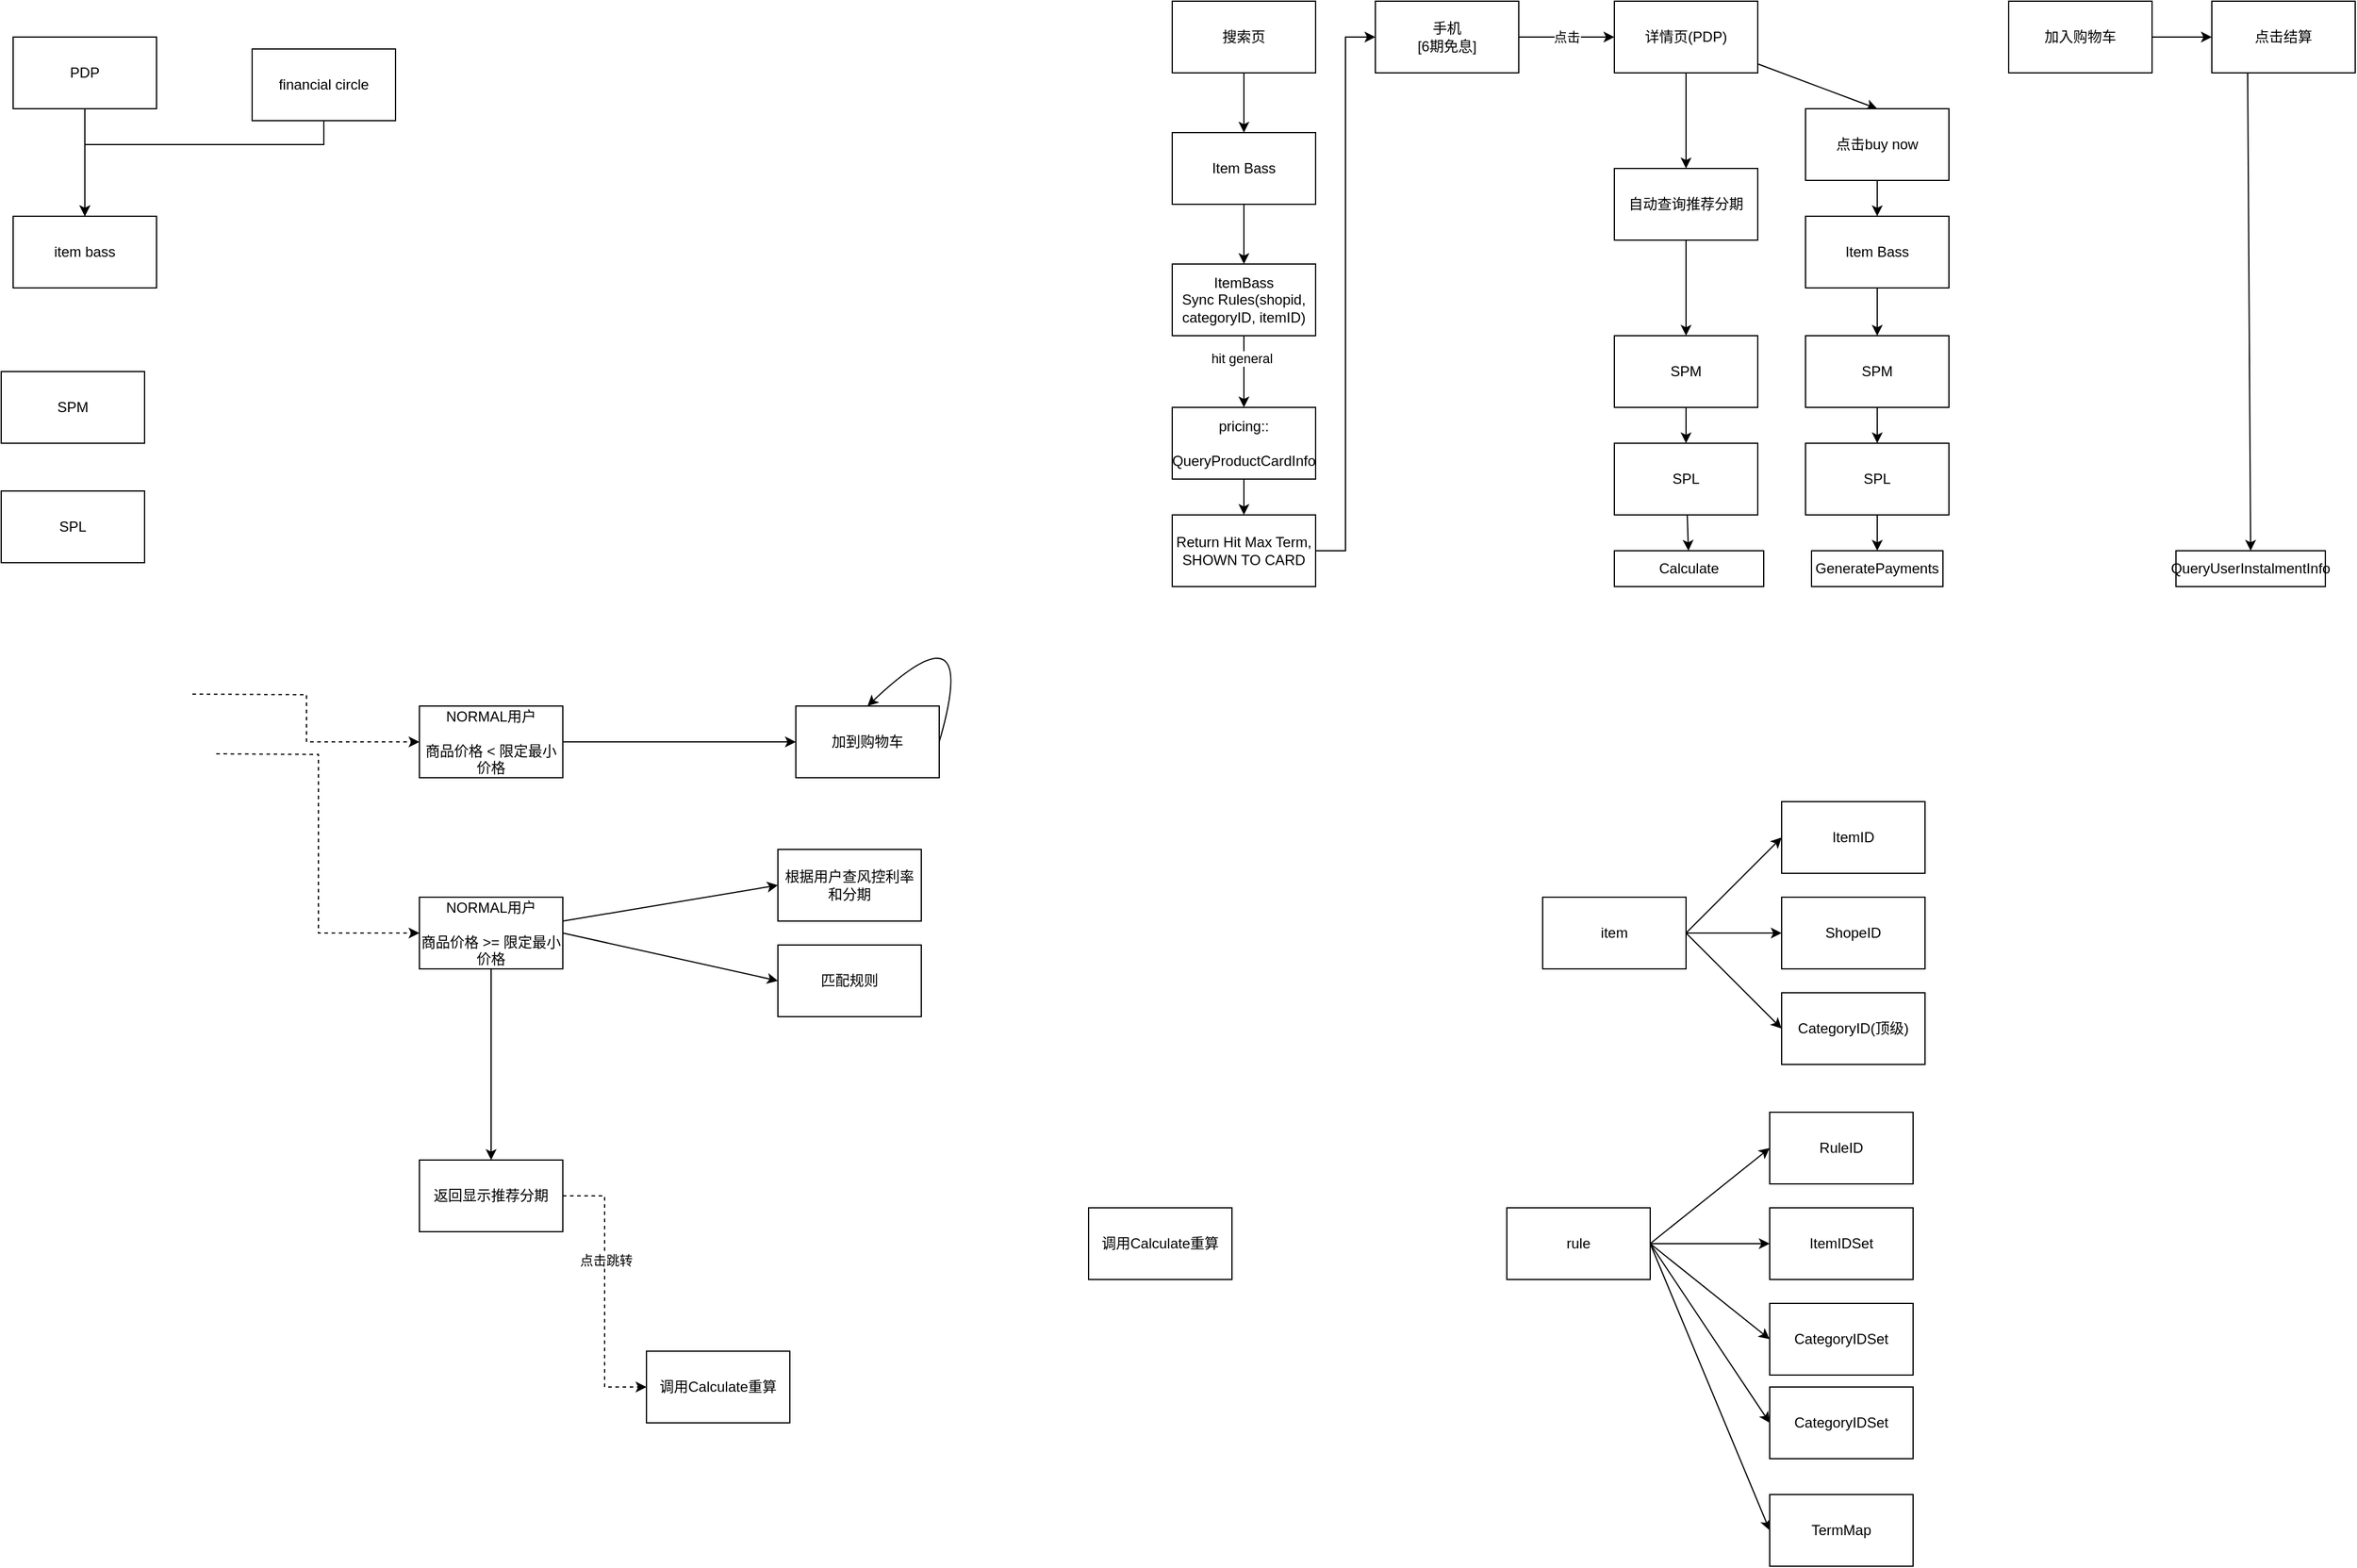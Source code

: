 <mxfile version="16.0.3" type="github">
  <diagram id="qffT36ghJf8w43PBpfuD" name="Page-1">
    <mxGraphModel dx="1985" dy="691" grid="1" gridSize="10" guides="1" tooltips="1" connect="1" arrows="1" fold="1" page="1" pageScale="1" pageWidth="850" pageHeight="1100" math="0" shadow="0">
      <root>
        <mxCell id="0" />
        <mxCell id="1" parent="0" />
        <mxCell id="V-UfMb08Sihv8kzXOCyC-6" style="edgeStyle=orthogonalEdgeStyle;rounded=0;orthogonalLoop=1;jettySize=auto;html=1;entryX=0.5;entryY=0;entryDx=0;entryDy=0;" edge="1" parent="1" source="V-UfMb08Sihv8kzXOCyC-1" target="V-UfMb08Sihv8kzXOCyC-2">
          <mxGeometry relative="1" as="geometry" />
        </mxCell>
        <mxCell id="V-UfMb08Sihv8kzXOCyC-1" value="PDP" style="rounded=0;whiteSpace=wrap;html=1;" vertex="1" parent="1">
          <mxGeometry x="-350" y="250" width="120" height="60" as="geometry" />
        </mxCell>
        <mxCell id="V-UfMb08Sihv8kzXOCyC-2" value="item bass" style="rounded=0;whiteSpace=wrap;html=1;" vertex="1" parent="1">
          <mxGeometry x="-350" y="400" width="120" height="60" as="geometry" />
        </mxCell>
        <mxCell id="V-UfMb08Sihv8kzXOCyC-3" value="SPM" style="rounded=0;whiteSpace=wrap;html=1;" vertex="1" parent="1">
          <mxGeometry x="-360" y="530" width="120" height="60" as="geometry" />
        </mxCell>
        <mxCell id="V-UfMb08Sihv8kzXOCyC-4" value="SPL" style="rounded=0;whiteSpace=wrap;html=1;" vertex="1" parent="1">
          <mxGeometry x="-360" y="630" width="120" height="60" as="geometry" />
        </mxCell>
        <mxCell id="V-UfMb08Sihv8kzXOCyC-7" style="edgeStyle=orthogonalEdgeStyle;rounded=0;orthogonalLoop=1;jettySize=auto;html=1;entryX=0.5;entryY=0;entryDx=0;entryDy=0;" edge="1" parent="1" source="V-UfMb08Sihv8kzXOCyC-5" target="V-UfMb08Sihv8kzXOCyC-2">
          <mxGeometry relative="1" as="geometry">
            <Array as="points">
              <mxPoint x="-90" y="340" />
              <mxPoint x="-290" y="340" />
            </Array>
          </mxGeometry>
        </mxCell>
        <mxCell id="V-UfMb08Sihv8kzXOCyC-5" value="financial circle" style="rounded=0;whiteSpace=wrap;html=1;" vertex="1" parent="1">
          <mxGeometry x="-150" y="260" width="120" height="60" as="geometry" />
        </mxCell>
        <mxCell id="V-UfMb08Sihv8kzXOCyC-8" value="加到购物车" style="rounded=0;whiteSpace=wrap;html=1;" vertex="1" parent="1">
          <mxGeometry x="305" y="810" width="120" height="60" as="geometry" />
        </mxCell>
        <mxCell id="V-UfMb08Sihv8kzXOCyC-9" value="" style="endArrow=classic;html=1;rounded=0;entryX=0;entryY=0.5;entryDx=0;entryDy=0;exitX=1;exitY=0.5;exitDx=0;exitDy=0;" edge="1" parent="1" source="V-UfMb08Sihv8kzXOCyC-10" target="V-UfMb08Sihv8kzXOCyC-8">
          <mxGeometry width="50" height="50" relative="1" as="geometry">
            <mxPoint x="170" y="840" as="sourcePoint" />
            <mxPoint x="150" y="800" as="targetPoint" />
          </mxGeometry>
        </mxCell>
        <mxCell id="V-UfMb08Sihv8kzXOCyC-23" style="edgeStyle=orthogonalEdgeStyle;rounded=0;orthogonalLoop=1;jettySize=auto;html=1;entryX=0;entryY=0.5;entryDx=0;entryDy=0;dashed=1;" edge="1" parent="1" target="V-UfMb08Sihv8kzXOCyC-12">
          <mxGeometry relative="1" as="geometry">
            <mxPoint x="-180" y="850" as="sourcePoint" />
          </mxGeometry>
        </mxCell>
        <mxCell id="V-UfMb08Sihv8kzXOCyC-24" style="edgeStyle=orthogonalEdgeStyle;rounded=0;orthogonalLoop=1;jettySize=auto;html=1;dashed=1;entryX=0;entryY=0.5;entryDx=0;entryDy=0;" edge="1" parent="1" target="V-UfMb08Sihv8kzXOCyC-10">
          <mxGeometry relative="1" as="geometry">
            <mxPoint x="-150" y="760" as="targetPoint" />
            <mxPoint x="-200" y="800" as="sourcePoint" />
          </mxGeometry>
        </mxCell>
        <mxCell id="V-UfMb08Sihv8kzXOCyC-10" value="NORMAL用户&lt;br&gt;&lt;br&gt;商品价格 &amp;lt; 限定最小价格" style="rounded=0;whiteSpace=wrap;html=1;" vertex="1" parent="1">
          <mxGeometry x="-10" y="810" width="120" height="60" as="geometry" />
        </mxCell>
        <mxCell id="V-UfMb08Sihv8kzXOCyC-11" value="" style="endArrow=classic;html=1;rounded=0;exitX=1;exitY=0.5;exitDx=0;exitDy=0;edgeStyle=orthogonalEdgeStyle;curved=1;entryX=0.5;entryY=0;entryDx=0;entryDy=0;" edge="1" parent="1" source="V-UfMb08Sihv8kzXOCyC-8" target="V-UfMb08Sihv8kzXOCyC-8">
          <mxGeometry width="50" height="50" relative="1" as="geometry">
            <mxPoint x="540" y="850" as="sourcePoint" />
            <mxPoint x="460" y="720" as="targetPoint" />
            <Array as="points">
              <mxPoint x="460" y="720" />
            </Array>
          </mxGeometry>
        </mxCell>
        <mxCell id="V-UfMb08Sihv8kzXOCyC-13" style="rounded=0;orthogonalLoop=1;jettySize=auto;html=1;entryX=0;entryY=0.5;entryDx=0;entryDy=0;" edge="1" parent="1" source="V-UfMb08Sihv8kzXOCyC-12" target="V-UfMb08Sihv8kzXOCyC-14">
          <mxGeometry relative="1" as="geometry">
            <mxPoint x="260" y="960" as="targetPoint" />
          </mxGeometry>
        </mxCell>
        <mxCell id="V-UfMb08Sihv8kzXOCyC-18" style="edgeStyle=orthogonalEdgeStyle;curved=1;rounded=0;orthogonalLoop=1;jettySize=auto;html=1;entryX=0.5;entryY=0;entryDx=0;entryDy=0;" edge="1" parent="1" source="V-UfMb08Sihv8kzXOCyC-12" target="V-UfMb08Sihv8kzXOCyC-17">
          <mxGeometry relative="1" as="geometry" />
        </mxCell>
        <mxCell id="V-UfMb08Sihv8kzXOCyC-12" value="NORMAL用户&lt;br&gt;&lt;br&gt;商品价格 &amp;gt;= 限定最小价格" style="rounded=0;whiteSpace=wrap;html=1;" vertex="1" parent="1">
          <mxGeometry x="-10" y="970" width="120" height="60" as="geometry" />
        </mxCell>
        <mxCell id="V-UfMb08Sihv8kzXOCyC-14" value="根据用户查风控利率和分期" style="rounded=0;whiteSpace=wrap;html=1;" vertex="1" parent="1">
          <mxGeometry x="290" y="930" width="120" height="60" as="geometry" />
        </mxCell>
        <mxCell id="V-UfMb08Sihv8kzXOCyC-15" value="匹配规则" style="rounded=0;whiteSpace=wrap;html=1;" vertex="1" parent="1">
          <mxGeometry x="290" y="1010" width="120" height="60" as="geometry" />
        </mxCell>
        <mxCell id="V-UfMb08Sihv8kzXOCyC-16" style="rounded=0;orthogonalLoop=1;jettySize=auto;html=1;entryX=0;entryY=0.5;entryDx=0;entryDy=0;exitX=1;exitY=0.5;exitDx=0;exitDy=0;" edge="1" parent="1" source="V-UfMb08Sihv8kzXOCyC-12" target="V-UfMb08Sihv8kzXOCyC-15">
          <mxGeometry relative="1" as="geometry">
            <mxPoint x="300" y="970" as="targetPoint" />
            <mxPoint x="130" y="970" as="sourcePoint" />
          </mxGeometry>
        </mxCell>
        <mxCell id="V-UfMb08Sihv8kzXOCyC-20" style="edgeStyle=orthogonalEdgeStyle;rounded=0;orthogonalLoop=1;jettySize=auto;html=1;entryX=0;entryY=0.5;entryDx=0;entryDy=0;dashed=1;" edge="1" parent="1" source="V-UfMb08Sihv8kzXOCyC-17" target="V-UfMb08Sihv8kzXOCyC-19">
          <mxGeometry relative="1" as="geometry" />
        </mxCell>
        <mxCell id="V-UfMb08Sihv8kzXOCyC-21" value="点击跳转" style="edgeLabel;html=1;align=center;verticalAlign=middle;resizable=0;points=[];" vertex="1" connectable="0" parent="V-UfMb08Sihv8kzXOCyC-20">
          <mxGeometry x="-0.232" y="1" relative="1" as="geometry">
            <mxPoint as="offset" />
          </mxGeometry>
        </mxCell>
        <mxCell id="V-UfMb08Sihv8kzXOCyC-17" value="返回显示推荐分期" style="rounded=0;whiteSpace=wrap;html=1;" vertex="1" parent="1">
          <mxGeometry x="-10" y="1190" width="120" height="60" as="geometry" />
        </mxCell>
        <mxCell id="V-UfMb08Sihv8kzXOCyC-19" value="调用Calculate重算" style="rounded=0;whiteSpace=wrap;html=1;" vertex="1" parent="1">
          <mxGeometry x="180" y="1350" width="120" height="60" as="geometry" />
        </mxCell>
        <mxCell id="V-UfMb08Sihv8kzXOCyC-22" value="调用Calculate重算" style="rounded=0;whiteSpace=wrap;html=1;" vertex="1" parent="1">
          <mxGeometry x="550" y="1230" width="120" height="60" as="geometry" />
        </mxCell>
        <mxCell id="V-UfMb08Sihv8kzXOCyC-26" style="edgeStyle=orthogonalEdgeStyle;rounded=0;orthogonalLoop=1;jettySize=auto;html=1;entryX=0.5;entryY=0;entryDx=0;entryDy=0;" edge="1" parent="1" source="V-UfMb08Sihv8kzXOCyC-25" target="V-UfMb08Sihv8kzXOCyC-27">
          <mxGeometry relative="1" as="geometry">
            <mxPoint x="680" y="400" as="targetPoint" />
          </mxGeometry>
        </mxCell>
        <mxCell id="V-UfMb08Sihv8kzXOCyC-25" value="搜索页" style="rounded=0;whiteSpace=wrap;html=1;" vertex="1" parent="1">
          <mxGeometry x="620" y="220" width="120" height="60" as="geometry" />
        </mxCell>
        <mxCell id="V-UfMb08Sihv8kzXOCyC-29" style="edgeStyle=orthogonalEdgeStyle;rounded=0;orthogonalLoop=1;jettySize=auto;html=1;entryX=0.5;entryY=0;entryDx=0;entryDy=0;" edge="1" parent="1" source="V-UfMb08Sihv8kzXOCyC-27" target="V-UfMb08Sihv8kzXOCyC-28">
          <mxGeometry relative="1" as="geometry" />
        </mxCell>
        <mxCell id="V-UfMb08Sihv8kzXOCyC-27" value="Item Bass" style="rounded=0;whiteSpace=wrap;html=1;" vertex="1" parent="1">
          <mxGeometry x="620" y="330" width="120" height="60" as="geometry" />
        </mxCell>
        <mxCell id="V-UfMb08Sihv8kzXOCyC-31" style="edgeStyle=orthogonalEdgeStyle;rounded=0;orthogonalLoop=1;jettySize=auto;html=1;entryX=0.5;entryY=0;entryDx=0;entryDy=0;" edge="1" parent="1" source="V-UfMb08Sihv8kzXOCyC-28" target="V-UfMb08Sihv8kzXOCyC-30">
          <mxGeometry relative="1" as="geometry" />
        </mxCell>
        <mxCell id="V-UfMb08Sihv8kzXOCyC-36" value="hit general" style="edgeLabel;html=1;align=center;verticalAlign=middle;resizable=0;points=[];" vertex="1" connectable="0" parent="V-UfMb08Sihv8kzXOCyC-31">
          <mxGeometry x="-0.367" y="-2" relative="1" as="geometry">
            <mxPoint as="offset" />
          </mxGeometry>
        </mxCell>
        <mxCell id="V-UfMb08Sihv8kzXOCyC-28" value="ItemBass &lt;br&gt;Sync Rules(shopid, categoryID, itemID)" style="rounded=0;whiteSpace=wrap;html=1;" vertex="1" parent="1">
          <mxGeometry x="620" y="440" width="120" height="60" as="geometry" />
        </mxCell>
        <mxCell id="V-UfMb08Sihv8kzXOCyC-32" style="edgeStyle=orthogonalEdgeStyle;rounded=0;orthogonalLoop=1;jettySize=auto;html=1;entryX=0;entryY=0.5;entryDx=0;entryDy=0;exitX=1;exitY=0.5;exitDx=0;exitDy=0;" edge="1" parent="1" source="V-UfMb08Sihv8kzXOCyC-37" target="V-UfMb08Sihv8kzXOCyC-46">
          <mxGeometry relative="1" as="geometry">
            <mxPoint x="870" y="280" as="targetPoint" />
          </mxGeometry>
        </mxCell>
        <mxCell id="V-UfMb08Sihv8kzXOCyC-38" style="edgeStyle=orthogonalEdgeStyle;rounded=0;orthogonalLoop=1;jettySize=auto;html=1;entryX=0.5;entryY=0;entryDx=0;entryDy=0;" edge="1" parent="1" source="V-UfMb08Sihv8kzXOCyC-30" target="V-UfMb08Sihv8kzXOCyC-37">
          <mxGeometry relative="1" as="geometry" />
        </mxCell>
        <mxCell id="V-UfMb08Sihv8kzXOCyC-30" value="pricing::&lt;br&gt;&lt;br&gt;QueryProductCardInfo" style="rounded=0;whiteSpace=wrap;html=1;" vertex="1" parent="1">
          <mxGeometry x="620" y="560" width="120" height="60" as="geometry" />
        </mxCell>
        <mxCell id="V-UfMb08Sihv8kzXOCyC-65" style="edgeStyle=none;rounded=0;orthogonalLoop=1;jettySize=auto;html=1;entryX=0.5;entryY=0;entryDx=0;entryDy=0;" edge="1" parent="1" source="V-UfMb08Sihv8kzXOCyC-33" target="V-UfMb08Sihv8kzXOCyC-66">
          <mxGeometry relative="1" as="geometry">
            <mxPoint x="1140" y="320" as="targetPoint" />
          </mxGeometry>
        </mxCell>
        <mxCell id="V-UfMb08Sihv8kzXOCyC-70" style="edgeStyle=none;rounded=0;orthogonalLoop=1;jettySize=auto;html=1;entryX=0.5;entryY=0;entryDx=0;entryDy=0;" edge="1" parent="1" source="V-UfMb08Sihv8kzXOCyC-33" target="V-UfMb08Sihv8kzXOCyC-71">
          <mxGeometry relative="1" as="geometry">
            <mxPoint x="1030" y="360" as="targetPoint" />
          </mxGeometry>
        </mxCell>
        <mxCell id="V-UfMb08Sihv8kzXOCyC-33" value="详情页(PDP)" style="rounded=0;whiteSpace=wrap;html=1;" vertex="1" parent="1">
          <mxGeometry x="990" y="220" width="120" height="60" as="geometry" />
        </mxCell>
        <mxCell id="V-UfMb08Sihv8kzXOCyC-37" value="Return Hit Max Term, SHOWN TO CARD" style="rounded=0;whiteSpace=wrap;html=1;" vertex="1" parent="1">
          <mxGeometry x="620" y="650" width="120" height="60" as="geometry" />
        </mxCell>
        <mxCell id="V-UfMb08Sihv8kzXOCyC-40" style="rounded=0;orthogonalLoop=1;jettySize=auto;html=1;entryX=0;entryY=0.5;entryDx=0;entryDy=0;exitX=1;exitY=0.5;exitDx=0;exitDy=0;" edge="1" parent="1" source="V-UfMb08Sihv8kzXOCyC-39" target="V-UfMb08Sihv8kzXOCyC-41">
          <mxGeometry relative="1" as="geometry">
            <mxPoint x="1050" y="960" as="targetPoint" />
          </mxGeometry>
        </mxCell>
        <mxCell id="V-UfMb08Sihv8kzXOCyC-39" value="item" style="rounded=0;whiteSpace=wrap;html=1;" vertex="1" parent="1">
          <mxGeometry x="930" y="970" width="120" height="60" as="geometry" />
        </mxCell>
        <mxCell id="V-UfMb08Sihv8kzXOCyC-41" value="ItemID" style="rounded=0;whiteSpace=wrap;html=1;" vertex="1" parent="1">
          <mxGeometry x="1130" y="890" width="120" height="60" as="geometry" />
        </mxCell>
        <mxCell id="V-UfMb08Sihv8kzXOCyC-42" value="ShopeID" style="rounded=0;whiteSpace=wrap;html=1;" vertex="1" parent="1">
          <mxGeometry x="1130" y="970" width="120" height="60" as="geometry" />
        </mxCell>
        <mxCell id="V-UfMb08Sihv8kzXOCyC-43" value="CategoryID(顶级)" style="rounded=0;whiteSpace=wrap;html=1;" vertex="1" parent="1">
          <mxGeometry x="1130" y="1050" width="120" height="60" as="geometry" />
        </mxCell>
        <mxCell id="V-UfMb08Sihv8kzXOCyC-44" style="rounded=0;orthogonalLoop=1;jettySize=auto;html=1;entryX=0;entryY=0.5;entryDx=0;entryDy=0;exitX=1;exitY=0.5;exitDx=0;exitDy=0;" edge="1" parent="1" source="V-UfMb08Sihv8kzXOCyC-39" target="V-UfMb08Sihv8kzXOCyC-42">
          <mxGeometry relative="1" as="geometry">
            <mxPoint x="1140" y="930" as="targetPoint" />
            <mxPoint x="967.5" y="1020" as="sourcePoint" />
          </mxGeometry>
        </mxCell>
        <mxCell id="V-UfMb08Sihv8kzXOCyC-45" style="rounded=0;orthogonalLoop=1;jettySize=auto;html=1;entryX=0;entryY=0.5;entryDx=0;entryDy=0;exitX=1;exitY=0.5;exitDx=0;exitDy=0;" edge="1" parent="1" source="V-UfMb08Sihv8kzXOCyC-39" target="V-UfMb08Sihv8kzXOCyC-43">
          <mxGeometry relative="1" as="geometry">
            <mxPoint x="1140" y="1010" as="targetPoint" />
            <mxPoint x="970" y="1050" as="sourcePoint" />
          </mxGeometry>
        </mxCell>
        <mxCell id="V-UfMb08Sihv8kzXOCyC-47" value="点击" style="edgeStyle=none;rounded=0;orthogonalLoop=1;jettySize=auto;html=1;entryX=0;entryY=0.5;entryDx=0;entryDy=0;" edge="1" parent="1" source="V-UfMb08Sihv8kzXOCyC-46" target="V-UfMb08Sihv8kzXOCyC-33">
          <mxGeometry relative="1" as="geometry" />
        </mxCell>
        <mxCell id="V-UfMb08Sihv8kzXOCyC-46" value="手机&lt;br&gt;[6期免息]" style="rounded=0;whiteSpace=wrap;html=1;" vertex="1" parent="1">
          <mxGeometry x="790" y="220" width="120" height="60" as="geometry" />
        </mxCell>
        <mxCell id="V-UfMb08Sihv8kzXOCyC-50" style="edgeStyle=none;rounded=0;orthogonalLoop=1;jettySize=auto;html=1;entryX=0;entryY=0.5;entryDx=0;entryDy=0;exitX=1;exitY=0.5;exitDx=0;exitDy=0;" edge="1" parent="1" source="V-UfMb08Sihv8kzXOCyC-48" target="V-UfMb08Sihv8kzXOCyC-49">
          <mxGeometry relative="1" as="geometry" />
        </mxCell>
        <mxCell id="V-UfMb08Sihv8kzXOCyC-52" style="edgeStyle=none;rounded=0;orthogonalLoop=1;jettySize=auto;html=1;entryX=0;entryY=0.5;entryDx=0;entryDy=0;" edge="1" parent="1" source="V-UfMb08Sihv8kzXOCyC-48" target="V-UfMb08Sihv8kzXOCyC-51">
          <mxGeometry relative="1" as="geometry" />
        </mxCell>
        <mxCell id="V-UfMb08Sihv8kzXOCyC-54" style="edgeStyle=none;rounded=0;orthogonalLoop=1;jettySize=auto;html=1;entryX=0;entryY=0.5;entryDx=0;entryDy=0;exitX=1;exitY=0.5;exitDx=0;exitDy=0;" edge="1" parent="1" source="V-UfMb08Sihv8kzXOCyC-48" target="V-UfMb08Sihv8kzXOCyC-53">
          <mxGeometry relative="1" as="geometry" />
        </mxCell>
        <mxCell id="V-UfMb08Sihv8kzXOCyC-62" style="edgeStyle=none;rounded=0;orthogonalLoop=1;jettySize=auto;html=1;entryX=0;entryY=0.5;entryDx=0;entryDy=0;exitX=1;exitY=0.5;exitDx=0;exitDy=0;" edge="1" parent="1" source="V-UfMb08Sihv8kzXOCyC-48" target="V-UfMb08Sihv8kzXOCyC-61">
          <mxGeometry relative="1" as="geometry" />
        </mxCell>
        <mxCell id="V-UfMb08Sihv8kzXOCyC-64" style="edgeStyle=none;rounded=0;orthogonalLoop=1;jettySize=auto;html=1;entryX=0;entryY=0.5;entryDx=0;entryDy=0;exitX=1;exitY=0.5;exitDx=0;exitDy=0;" edge="1" parent="1" source="V-UfMb08Sihv8kzXOCyC-48" target="V-UfMb08Sihv8kzXOCyC-63">
          <mxGeometry relative="1" as="geometry" />
        </mxCell>
        <mxCell id="V-UfMb08Sihv8kzXOCyC-48" value="rule" style="rounded=0;whiteSpace=wrap;html=1;" vertex="1" parent="1">
          <mxGeometry x="900" y="1230" width="120" height="60" as="geometry" />
        </mxCell>
        <mxCell id="V-UfMb08Sihv8kzXOCyC-49" value="RuleID" style="rounded=0;whiteSpace=wrap;html=1;" vertex="1" parent="1">
          <mxGeometry x="1120" y="1150" width="120" height="60" as="geometry" />
        </mxCell>
        <mxCell id="V-UfMb08Sihv8kzXOCyC-51" value="ItemIDSet" style="rounded=0;whiteSpace=wrap;html=1;" vertex="1" parent="1">
          <mxGeometry x="1120" y="1230" width="120" height="60" as="geometry" />
        </mxCell>
        <mxCell id="V-UfMb08Sihv8kzXOCyC-53" value="TermMap" style="rounded=0;whiteSpace=wrap;html=1;" vertex="1" parent="1">
          <mxGeometry x="1120" y="1470" width="120" height="60" as="geometry" />
        </mxCell>
        <mxCell id="V-UfMb08Sihv8kzXOCyC-58" style="edgeStyle=none;rounded=0;orthogonalLoop=1;jettySize=auto;html=1;entryX=0.5;entryY=0;entryDx=0;entryDy=0;" edge="1" parent="1" source="V-UfMb08Sihv8kzXOCyC-55" target="V-UfMb08Sihv8kzXOCyC-57">
          <mxGeometry relative="1" as="geometry" />
        </mxCell>
        <mxCell id="V-UfMb08Sihv8kzXOCyC-55" value="Item Bass" style="rounded=0;whiteSpace=wrap;html=1;" vertex="1" parent="1">
          <mxGeometry x="1150" y="400" width="120" height="60" as="geometry" />
        </mxCell>
        <mxCell id="V-UfMb08Sihv8kzXOCyC-60" style="edgeStyle=none;rounded=0;orthogonalLoop=1;jettySize=auto;html=1;" edge="1" parent="1" source="V-UfMb08Sihv8kzXOCyC-57" target="V-UfMb08Sihv8kzXOCyC-59">
          <mxGeometry relative="1" as="geometry" />
        </mxCell>
        <mxCell id="V-UfMb08Sihv8kzXOCyC-57" value="SPM" style="rounded=0;whiteSpace=wrap;html=1;" vertex="1" parent="1">
          <mxGeometry x="1150" y="500" width="120" height="60" as="geometry" />
        </mxCell>
        <mxCell id="V-UfMb08Sihv8kzXOCyC-68" style="edgeStyle=none;rounded=0;orthogonalLoop=1;jettySize=auto;html=1;entryX=0.5;entryY=0;entryDx=0;entryDy=0;" edge="1" parent="1" source="V-UfMb08Sihv8kzXOCyC-59" target="V-UfMb08Sihv8kzXOCyC-69">
          <mxGeometry relative="1" as="geometry">
            <mxPoint x="1150" y="690" as="targetPoint" />
          </mxGeometry>
        </mxCell>
        <mxCell id="V-UfMb08Sihv8kzXOCyC-59" value="SPL" style="rounded=0;whiteSpace=wrap;html=1;" vertex="1" parent="1">
          <mxGeometry x="1150" y="590" width="120" height="60" as="geometry" />
        </mxCell>
        <mxCell id="V-UfMb08Sihv8kzXOCyC-61" value="CategoryIDSet" style="rounded=0;whiteSpace=wrap;html=1;" vertex="1" parent="1">
          <mxGeometry x="1120" y="1310" width="120" height="60" as="geometry" />
        </mxCell>
        <mxCell id="V-UfMb08Sihv8kzXOCyC-63" value="CategoryIDSet" style="rounded=0;whiteSpace=wrap;html=1;" vertex="1" parent="1">
          <mxGeometry x="1120" y="1380" width="120" height="60" as="geometry" />
        </mxCell>
        <mxCell id="V-UfMb08Sihv8kzXOCyC-67" style="edgeStyle=none;rounded=0;orthogonalLoop=1;jettySize=auto;html=1;entryX=0.5;entryY=0;entryDx=0;entryDy=0;" edge="1" parent="1" source="V-UfMb08Sihv8kzXOCyC-66" target="V-UfMb08Sihv8kzXOCyC-55">
          <mxGeometry relative="1" as="geometry" />
        </mxCell>
        <mxCell id="V-UfMb08Sihv8kzXOCyC-66" value="点击buy now" style="rounded=0;whiteSpace=wrap;html=1;" vertex="1" parent="1">
          <mxGeometry x="1150" y="310" width="120" height="60" as="geometry" />
        </mxCell>
        <mxCell id="V-UfMb08Sihv8kzXOCyC-69" value="GeneratePayments" style="rounded=0;whiteSpace=wrap;html=1;" vertex="1" parent="1">
          <mxGeometry x="1155" y="680" width="110" height="30" as="geometry" />
        </mxCell>
        <mxCell id="V-UfMb08Sihv8kzXOCyC-74" style="edgeStyle=none;rounded=0;orthogonalLoop=1;jettySize=auto;html=1;entryX=0.5;entryY=0;entryDx=0;entryDy=0;" edge="1" parent="1" source="V-UfMb08Sihv8kzXOCyC-71" target="V-UfMb08Sihv8kzXOCyC-75">
          <mxGeometry relative="1" as="geometry">
            <mxPoint x="1040" y="490" as="targetPoint" />
          </mxGeometry>
        </mxCell>
        <mxCell id="V-UfMb08Sihv8kzXOCyC-71" value="自动查询推荐分期" style="rounded=0;whiteSpace=wrap;html=1;" vertex="1" parent="1">
          <mxGeometry x="990" y="360" width="120" height="60" as="geometry" />
        </mxCell>
        <mxCell id="V-UfMb08Sihv8kzXOCyC-77" style="edgeStyle=none;rounded=0;orthogonalLoop=1;jettySize=auto;html=1;" edge="1" parent="1" source="V-UfMb08Sihv8kzXOCyC-72" target="V-UfMb08Sihv8kzXOCyC-81">
          <mxGeometry relative="1" as="geometry">
            <mxPoint x="1050" y="680" as="targetPoint" />
          </mxGeometry>
        </mxCell>
        <mxCell id="V-UfMb08Sihv8kzXOCyC-72" value="SPL" style="rounded=0;whiteSpace=wrap;html=1;" vertex="1" parent="1">
          <mxGeometry x="990" y="590" width="120" height="60" as="geometry" />
        </mxCell>
        <mxCell id="V-UfMb08Sihv8kzXOCyC-76" style="edgeStyle=none;rounded=0;orthogonalLoop=1;jettySize=auto;html=1;entryX=0.5;entryY=0;entryDx=0;entryDy=0;" edge="1" parent="1" source="V-UfMb08Sihv8kzXOCyC-75" target="V-UfMb08Sihv8kzXOCyC-72">
          <mxGeometry relative="1" as="geometry" />
        </mxCell>
        <mxCell id="V-UfMb08Sihv8kzXOCyC-75" value="SPM" style="rounded=0;whiteSpace=wrap;html=1;" vertex="1" parent="1">
          <mxGeometry x="990" y="500" width="120" height="60" as="geometry" />
        </mxCell>
        <mxCell id="V-UfMb08Sihv8kzXOCyC-78" value="QueryUserInstalmentInfo" style="rounded=0;whiteSpace=wrap;html=1;" vertex="1" parent="1">
          <mxGeometry x="1460" y="680" width="125" height="30" as="geometry" />
        </mxCell>
        <mxCell id="V-UfMb08Sihv8kzXOCyC-80" style="edgeStyle=none;rounded=0;orthogonalLoop=1;jettySize=auto;html=1;entryX=0.5;entryY=0;entryDx=0;entryDy=0;exitX=0.25;exitY=1;exitDx=0;exitDy=0;" edge="1" parent="1" source="V-UfMb08Sihv8kzXOCyC-79" target="V-UfMb08Sihv8kzXOCyC-78">
          <mxGeometry relative="1" as="geometry" />
        </mxCell>
        <mxCell id="V-UfMb08Sihv8kzXOCyC-79" value="点击结算" style="rounded=0;whiteSpace=wrap;html=1;" vertex="1" parent="1">
          <mxGeometry x="1490" y="220" width="120" height="60" as="geometry" />
        </mxCell>
        <mxCell id="V-UfMb08Sihv8kzXOCyC-81" value="Calculate" style="rounded=0;whiteSpace=wrap;html=1;" vertex="1" parent="1">
          <mxGeometry x="990" y="680" width="125" height="30" as="geometry" />
        </mxCell>
        <mxCell id="V-UfMb08Sihv8kzXOCyC-84" style="edgeStyle=none;rounded=0;orthogonalLoop=1;jettySize=auto;html=1;entryX=0;entryY=0.5;entryDx=0;entryDy=0;" edge="1" parent="1" source="V-UfMb08Sihv8kzXOCyC-83" target="V-UfMb08Sihv8kzXOCyC-79">
          <mxGeometry relative="1" as="geometry" />
        </mxCell>
        <mxCell id="V-UfMb08Sihv8kzXOCyC-83" value="加入购物车" style="rounded=0;whiteSpace=wrap;html=1;" vertex="1" parent="1">
          <mxGeometry x="1320" y="220" width="120" height="60" as="geometry" />
        </mxCell>
      </root>
    </mxGraphModel>
  </diagram>
</mxfile>
